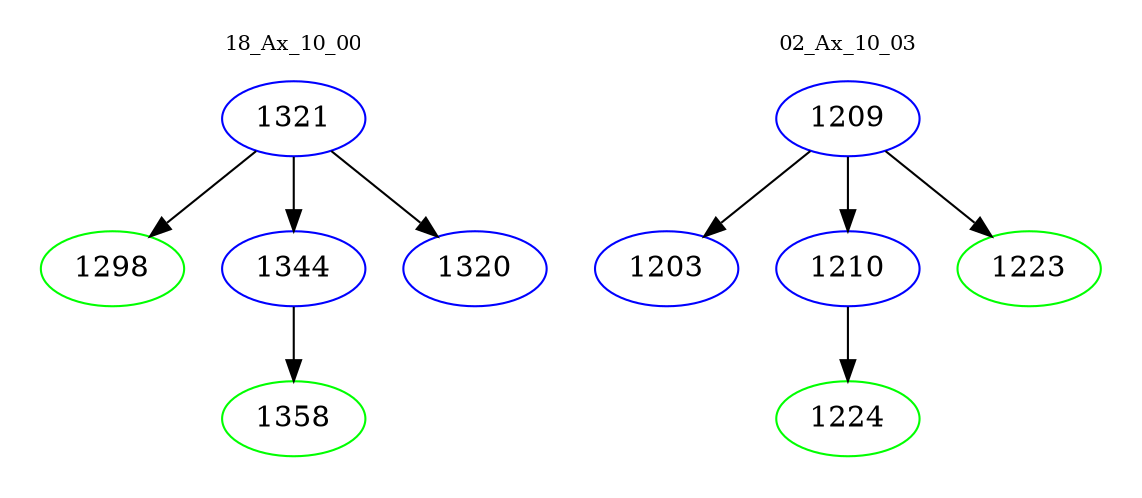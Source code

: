 digraph{
subgraph cluster_0 {
color = white
label = "18_Ax_10_00";
fontsize=10;
T0_1321 [label="1321", color="blue"]
T0_1321 -> T0_1298 [color="black"]
T0_1298 [label="1298", color="green"]
T0_1321 -> T0_1344 [color="black"]
T0_1344 [label="1344", color="blue"]
T0_1344 -> T0_1358 [color="black"]
T0_1358 [label="1358", color="green"]
T0_1321 -> T0_1320 [color="black"]
T0_1320 [label="1320", color="blue"]
}
subgraph cluster_1 {
color = white
label = "02_Ax_10_03";
fontsize=10;
T1_1209 [label="1209", color="blue"]
T1_1209 -> T1_1203 [color="black"]
T1_1203 [label="1203", color="blue"]
T1_1209 -> T1_1210 [color="black"]
T1_1210 [label="1210", color="blue"]
T1_1210 -> T1_1224 [color="black"]
T1_1224 [label="1224", color="green"]
T1_1209 -> T1_1223 [color="black"]
T1_1223 [label="1223", color="green"]
}
}
